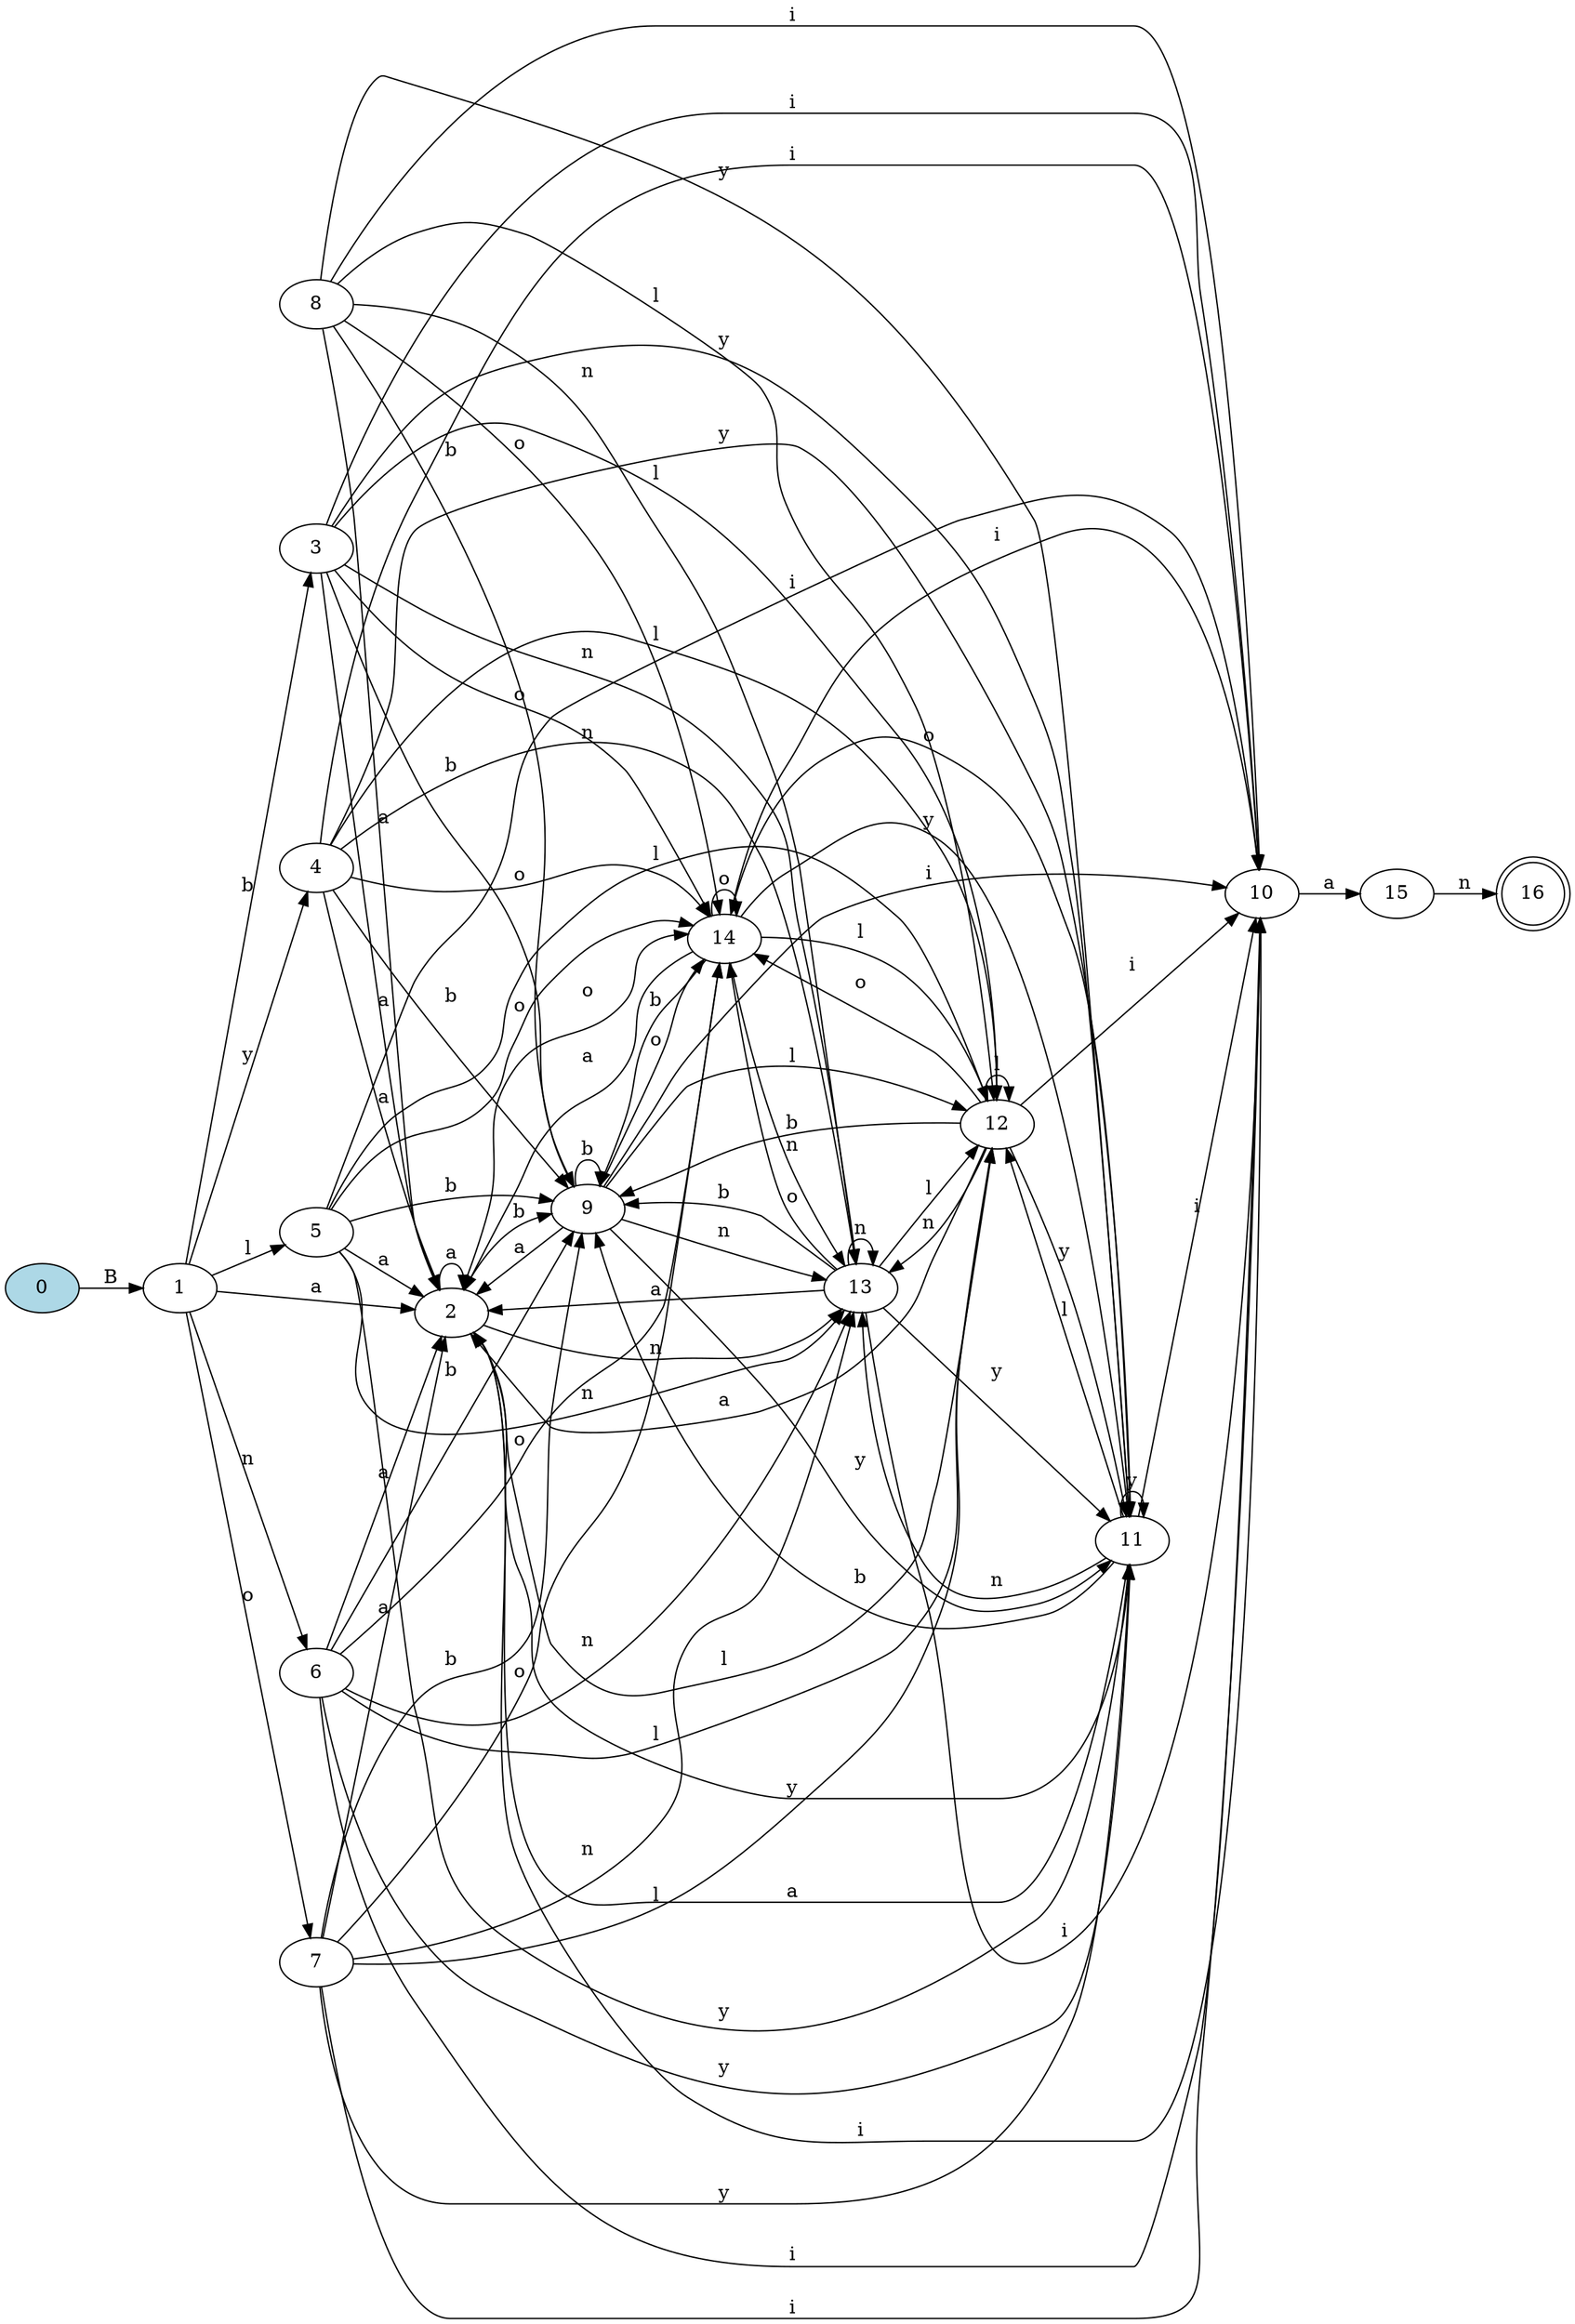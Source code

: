 digraph {
	rankdir=LR;

	16 [shape=doublecircle]
	0 [style=filled, fillcolor="lightblue"]

	0->1 [label= "B"];
	1->2 [label= "a"];
	1->3 [label= "b"];
	1->4 [label= "y"];
	1->5 [label= "l"];
	1->6 [label= "n"];
	1->7 [label= "o"];
	2->2 [label= "a"];
	2->9 [label= "b"];
	2->10 [label= "i"];
	2->11 [label= "y"];
	2->12 [label= "l"];
	2->13 [label= "n"];
	2->14 [label= "o"];
	3->2 [label= "a"];
	3->9 [label= "b"];
	3->10 [label= "i"];
	3->11 [label= "y"];
	3->12 [label= "l"];
	3->13 [label= "n"];
	3->14 [label= "o"];
	4->2 [label= "a"];
	4->9 [label= "b"];
	4->10 [label= "i"];
	4->11 [label= "y"];
	4->12 [label= "l"];
	4->13 [label= "n"];
	4->14 [label= "o"];
	5->2 [label= "a"];
	5->9 [label= "b"];
	5->10 [label= "i"];
	5->11 [label= "y"];
	5->12 [label= "l"];
	5->13 [label= "n"];
	5->14 [label= "o"];
	6->2 [label= "a"];
	6->9 [label= "b"];
	6->10 [label= "i"];
	6->11 [label= "y"];
	6->12 [label= "l"];
	6->13 [label= "n"];
	6->14 [label= "o"];
	7->2 [label= "a"];
	7->9 [label= "b"];
	7->10 [label= "i"];
	7->11 [label= "y"];
	7->12 [label= "l"];
	7->13 [label= "n"];
	7->14 [label= "o"];
	8->2 [label= "a"];
	8->9 [label= "b"];
	8->10 [label= "i"];
	8->11 [label= "y"];
	8->12 [label= "l"];
	8->13 [label= "n"];
	8->14 [label= "o"];
	9->2 [label= "a"];
	9->9 [label= "b"];
	9->10 [label= "i"];
	9->11 [label= "y"];
	9->12 [label= "l"];
	9->13 [label= "n"];
	9->14 [label= "o"];
	10->15 [label= "a"];
	11->2 [label= "a"];
	11->9 [label= "b"];
	11->10 [label= "i"];
	11->11 [label= "y"];
	11->12 [label= "l"];
	11->13 [label= "n"];
	11->14 [label= "o"];
	12->2 [label= "a"];
	12->9 [label= "b"];
	12->10 [label= "i"];
	12->11 [label= "y"];
	12->12 [label= "l"];
	12->13 [label= "n"];
	12->14 [label= "o"];
	13->2 [label= "a"];
	13->9 [label= "b"];
	13->10 [label= "i"];
	13->11 [label= "y"];
	13->12 [label= "l"];
	13->13 [label= "n"];
	13->14 [label= "o"];
	14->2 [label= "a"];
	14->9 [label= "b"];
	14->10 [label= "i"];
	14->11 [label= "y"];
	14->12 [label= "l"];
	14->13 [label= "n"];
	14->14 [label= "o"];
	15->16 [label= "n"];
}
